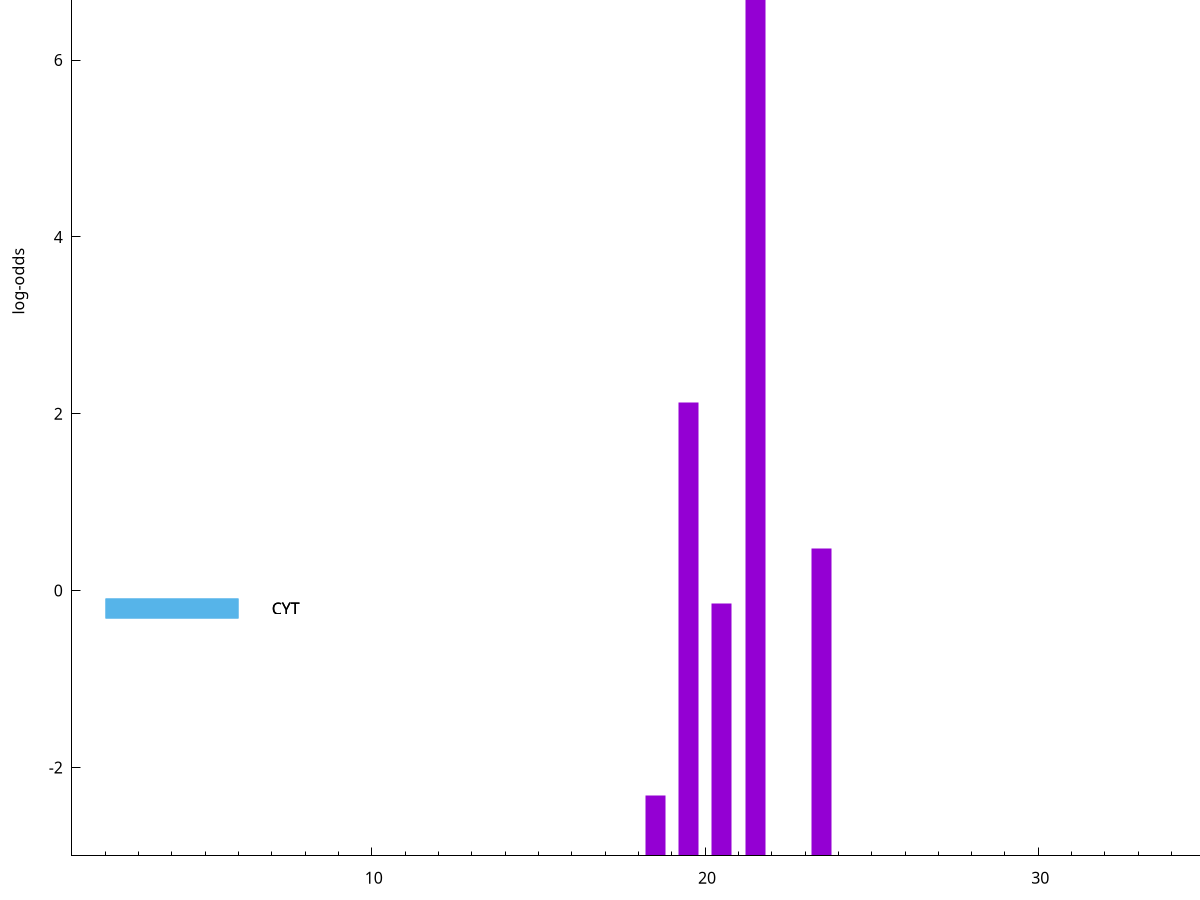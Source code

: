 set title "LipoP predictions for SRR4065679.gff"
set size 2., 1.4
set xrange [1:70] 
set mxtics 10
set yrange [-3:10]
set y2range [0:13]
set ylabel "log-odds"
set term postscript eps color solid "Helvetica" 30
set output "SRR4065679.gff33.eps"
set arrow from 2,6.79379 to 6,6.79379 nohead lt 1 lw 20
set label "SpI" at 7,6.79379
set arrow from 2,-0.200913 to 6,-0.200913 nohead lt 3 lw 20
set label "CYT" at 7,-0.200913
set arrow from 2,-0.200913 to 6,-0.200913 nohead lt 3 lw 20
set label "CYT" at 7,-0.200913
set arrow from 2,6.79379 to 6,6.79379 nohead lt 1 lw 20
set label "SpI" at 7,6.79379
# NOTE: The scores below are the log-odds scores with the threshold
# NOTE: subtracted (a hack to make gnuplot make the histogram all
# NOTE: look nice).
plot "-" axes x1y2 title "" with impulses lt 1 lw 20
21.500000 9.701180
19.500000 5.125180
23.500000 3.481092
20.500000 2.848789
18.500000 0.684250
e
exit
